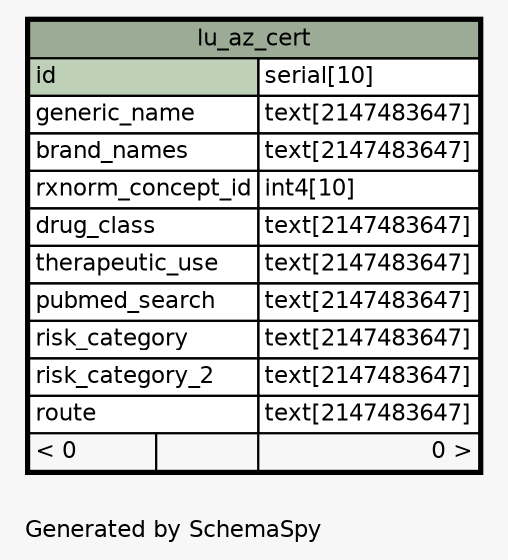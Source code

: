 // dot 2.38.0 on Linux 3.16.0-38-generic
// SchemaSpy rev 590
digraph "oneDegreeRelationshipsDiagram" {
  graph [
    rankdir="RL"
    bgcolor="#f7f7f7"
    label="\nGenerated by SchemaSpy"
    labeljust="l"
    nodesep="0.18"
    ranksep="0.46"
    fontname="Helvetica"
    fontsize="11"
  ];
  node [
    fontname="Helvetica"
    fontsize="11"
    shape="plaintext"
  ];
  edge [
    arrowsize="0.8"
  ];
  "lu_az_cert" [
    label=<
    <TABLE BORDER="2" CELLBORDER="1" CELLSPACING="0" BGCOLOR="#ffffff">
      <TR><TD COLSPAN="3" BGCOLOR="#9bab96" ALIGN="CENTER">lu_az_cert</TD></TR>
      <TR><TD PORT="id" COLSPAN="2" BGCOLOR="#bed1b8" ALIGN="LEFT">id</TD><TD PORT="id.type" ALIGN="LEFT">serial[10]</TD></TR>
      <TR><TD PORT="generic_name" COLSPAN="2" ALIGN="LEFT">generic_name</TD><TD PORT="generic_name.type" ALIGN="LEFT">text[2147483647]</TD></TR>
      <TR><TD PORT="brand_names" COLSPAN="2" ALIGN="LEFT">brand_names</TD><TD PORT="brand_names.type" ALIGN="LEFT">text[2147483647]</TD></TR>
      <TR><TD PORT="rxnorm_concept_id" COLSPAN="2" ALIGN="LEFT">rxnorm_concept_id</TD><TD PORT="rxnorm_concept_id.type" ALIGN="LEFT">int4[10]</TD></TR>
      <TR><TD PORT="drug_class" COLSPAN="2" ALIGN="LEFT">drug_class</TD><TD PORT="drug_class.type" ALIGN="LEFT">text[2147483647]</TD></TR>
      <TR><TD PORT="therapeutic_use" COLSPAN="2" ALIGN="LEFT">therapeutic_use</TD><TD PORT="therapeutic_use.type" ALIGN="LEFT">text[2147483647]</TD></TR>
      <TR><TD PORT="pubmed_search" COLSPAN="2" ALIGN="LEFT">pubmed_search</TD><TD PORT="pubmed_search.type" ALIGN="LEFT">text[2147483647]</TD></TR>
      <TR><TD PORT="risk_category" COLSPAN="2" ALIGN="LEFT">risk_category</TD><TD PORT="risk_category.type" ALIGN="LEFT">text[2147483647]</TD></TR>
      <TR><TD PORT="risk_category_2" COLSPAN="2" ALIGN="LEFT">risk_category_2</TD><TD PORT="risk_category_2.type" ALIGN="LEFT">text[2147483647]</TD></TR>
      <TR><TD PORT="route" COLSPAN="2" ALIGN="LEFT">route</TD><TD PORT="route.type" ALIGN="LEFT">text[2147483647]</TD></TR>
      <TR><TD ALIGN="LEFT" BGCOLOR="#f7f7f7">&lt; 0</TD><TD ALIGN="RIGHT" BGCOLOR="#f7f7f7">  </TD><TD ALIGN="RIGHT" BGCOLOR="#f7f7f7">0 &gt;</TD></TR>
    </TABLE>>
    URL="lu_az_cert.html"
    tooltip="lu_az_cert"
  ];
}
